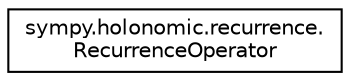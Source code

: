 digraph "Graphical Class Hierarchy"
{
 // LATEX_PDF_SIZE
  edge [fontname="Helvetica",fontsize="10",labelfontname="Helvetica",labelfontsize="10"];
  node [fontname="Helvetica",fontsize="10",shape=record];
  rankdir="LR";
  Node0 [label="sympy.holonomic.recurrence.\lRecurrenceOperator",height=0.2,width=0.4,color="black", fillcolor="white", style="filled",URL="$classsympy_1_1holonomic_1_1recurrence_1_1RecurrenceOperator.html",tooltip=" "];
}
